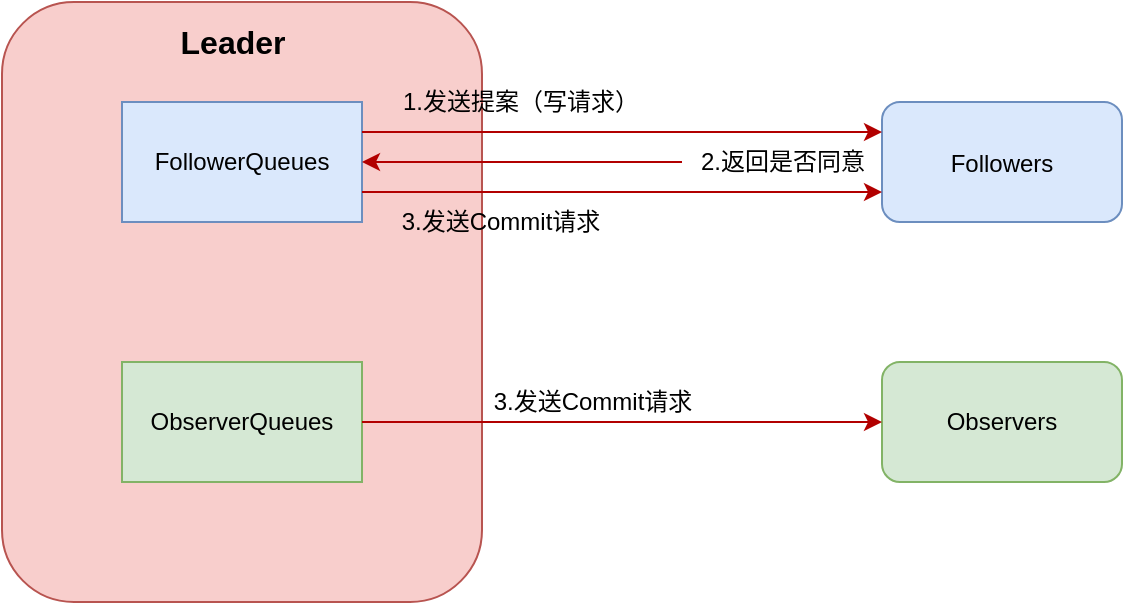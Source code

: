 <mxfile version="15.7.3" type="device"><diagram id="qtGN33aDovTpa_A3GwlY" name="第 1 页"><mxGraphModel dx="1038" dy="660" grid="1" gridSize="10" guides="1" tooltips="1" connect="1" arrows="1" fold="1" page="1" pageScale="1" pageWidth="827" pageHeight="1169" math="0" shadow="0"><root><mxCell id="0"/><mxCell id="1" parent="0"/><mxCell id="m0n4Rui9wp4SlJpXijH6-1" value="" style="rounded=1;whiteSpace=wrap;html=1;fillColor=#f8cecc;strokeColor=#b85450;" parent="1" vertex="1"><mxGeometry x="90" y="120" width="240" height="300" as="geometry"/></mxCell><mxCell id="m0n4Rui9wp4SlJpXijH6-2" value="FollowerQueues" style="rounded=0;whiteSpace=wrap;html=1;fillColor=#dae8fc;strokeColor=#6c8ebf;" parent="1" vertex="1"><mxGeometry x="150" y="170" width="120" height="60" as="geometry"/></mxCell><mxCell id="m0n4Rui9wp4SlJpXijH6-3" value="ObserverQueues" style="rounded=0;whiteSpace=wrap;html=1;fillColor=#d5e8d4;strokeColor=#82b366;" parent="1" vertex="1"><mxGeometry x="150" y="300" width="120" height="60" as="geometry"/></mxCell><mxCell id="m0n4Rui9wp4SlJpXijH6-4" value="&lt;font style=&quot;font-size: 12px&quot;&gt;Followers&lt;/font&gt;" style="rounded=1;whiteSpace=wrap;html=1;fontSize=14;fillColor=#dae8fc;strokeColor=#6c8ebf;" parent="1" vertex="1"><mxGeometry x="530" y="170" width="120" height="60" as="geometry"/></mxCell><mxCell id="m0n4Rui9wp4SlJpXijH6-5" value="Observers" style="rounded=1;whiteSpace=wrap;html=1;fontSize=12;fillColor=#d5e8d4;strokeColor=#82b366;" parent="1" vertex="1"><mxGeometry x="530" y="300" width="120" height="60" as="geometry"/></mxCell><mxCell id="m0n4Rui9wp4SlJpXijH6-7" value="" style="endArrow=classic;html=1;rounded=0;fontSize=12;exitX=1;exitY=0.25;exitDx=0;exitDy=0;entryX=0;entryY=0.25;entryDx=0;entryDy=0;fillColor=#e51400;strokeColor=#B20000;" parent="1" source="m0n4Rui9wp4SlJpXijH6-2" target="m0n4Rui9wp4SlJpXijH6-4" edge="1"><mxGeometry width="50" height="50" relative="1" as="geometry"><mxPoint x="400" y="240" as="sourcePoint"/><mxPoint x="450" y="190" as="targetPoint"/></mxGeometry></mxCell><mxCell id="m0n4Rui9wp4SlJpXijH6-8" value="" style="endArrow=classic;html=1;rounded=0;fontSize=12;exitX=0;exitY=0.5;exitDx=0;exitDy=0;entryX=1;entryY=0.5;entryDx=0;entryDy=0;startArrow=none;fillColor=#e51400;strokeColor=#B20000;" parent="1" source="m0n4Rui9wp4SlJpXijH6-12" target="m0n4Rui9wp4SlJpXijH6-2" edge="1"><mxGeometry width="50" height="50" relative="1" as="geometry"><mxPoint x="400" y="290" as="sourcePoint"/><mxPoint x="450" y="240" as="targetPoint"/></mxGeometry></mxCell><mxCell id="m0n4Rui9wp4SlJpXijH6-9" value="" style="endArrow=classic;html=1;rounded=0;fontSize=12;exitX=1;exitY=0.5;exitDx=0;exitDy=0;entryX=0;entryY=0.5;entryDx=0;entryDy=0;fillColor=#e51400;strokeColor=#B20000;" parent="1" source="m0n4Rui9wp4SlJpXijH6-3" target="m0n4Rui9wp4SlJpXijH6-5" edge="1"><mxGeometry width="50" height="50" relative="1" as="geometry"><mxPoint x="390" y="360" as="sourcePoint"/><mxPoint x="440" y="310" as="targetPoint"/></mxGeometry></mxCell><mxCell id="m0n4Rui9wp4SlJpXijH6-10" value="" style="endArrow=classic;html=1;rounded=0;fontSize=12;entryX=0;entryY=0.75;entryDx=0;entryDy=0;exitX=1;exitY=0.75;exitDx=0;exitDy=0;fillColor=#e51400;strokeColor=#B20000;" parent="1" source="m0n4Rui9wp4SlJpXijH6-2" target="m0n4Rui9wp4SlJpXijH6-4" edge="1"><mxGeometry width="50" height="50" relative="1" as="geometry"><mxPoint x="390" y="360" as="sourcePoint"/><mxPoint x="440" y="310" as="targetPoint"/></mxGeometry></mxCell><mxCell id="m0n4Rui9wp4SlJpXijH6-11" value="1.发送提案（写请求）" style="text;html=1;align=center;verticalAlign=middle;resizable=0;points=[];autosize=1;strokeColor=none;fillColor=none;fontSize=12;" parent="1" vertex="1"><mxGeometry x="284" y="160" width="130" height="20" as="geometry"/></mxCell><mxCell id="m0n4Rui9wp4SlJpXijH6-13" value="3.发送Commit请求" style="text;html=1;align=center;verticalAlign=middle;resizable=0;points=[];autosize=1;strokeColor=none;fillColor=none;fontSize=12;" parent="1" vertex="1"><mxGeometry x="284" y="220" width="110" height="20" as="geometry"/></mxCell><mxCell id="m0n4Rui9wp4SlJpXijH6-14" value="3.发送Commit请求" style="text;html=1;align=center;verticalAlign=middle;resizable=0;points=[];autosize=1;strokeColor=none;fillColor=none;fontSize=12;" parent="1" vertex="1"><mxGeometry x="330" y="310" width="110" height="20" as="geometry"/></mxCell><mxCell id="m0n4Rui9wp4SlJpXijH6-12" value="2.返回是否同意" style="text;html=1;align=center;verticalAlign=middle;resizable=0;points=[];autosize=1;strokeColor=none;fillColor=none;fontSize=12;" parent="1" vertex="1"><mxGeometry x="430" y="190" width="100" height="20" as="geometry"/></mxCell><mxCell id="m0n4Rui9wp4SlJpXijH6-15" value="" style="endArrow=none;html=1;rounded=0;fontSize=12;exitX=0;exitY=0.5;exitDx=0;exitDy=0;entryX=1;entryY=0.5;entryDx=0;entryDy=0;" parent="1" source="m0n4Rui9wp4SlJpXijH6-4" target="m0n4Rui9wp4SlJpXijH6-12" edge="1"><mxGeometry width="50" height="50" relative="1" as="geometry"><mxPoint x="530" y="200" as="sourcePoint"/><mxPoint x="270" y="200" as="targetPoint"/></mxGeometry></mxCell><mxCell id="HsV5t0K7RwQ8WOqebdr8-1" value="&lt;font size=&quot;1&quot;&gt;&lt;b style=&quot;font-size: 16px&quot;&gt;Leader&lt;/b&gt;&lt;/font&gt;" style="text;html=1;align=center;verticalAlign=middle;resizable=0;points=[];autosize=1;strokeColor=none;fillColor=none;" vertex="1" parent="1"><mxGeometry x="170" y="130" width="70" height="20" as="geometry"/></mxCell></root></mxGraphModel></diagram></mxfile>